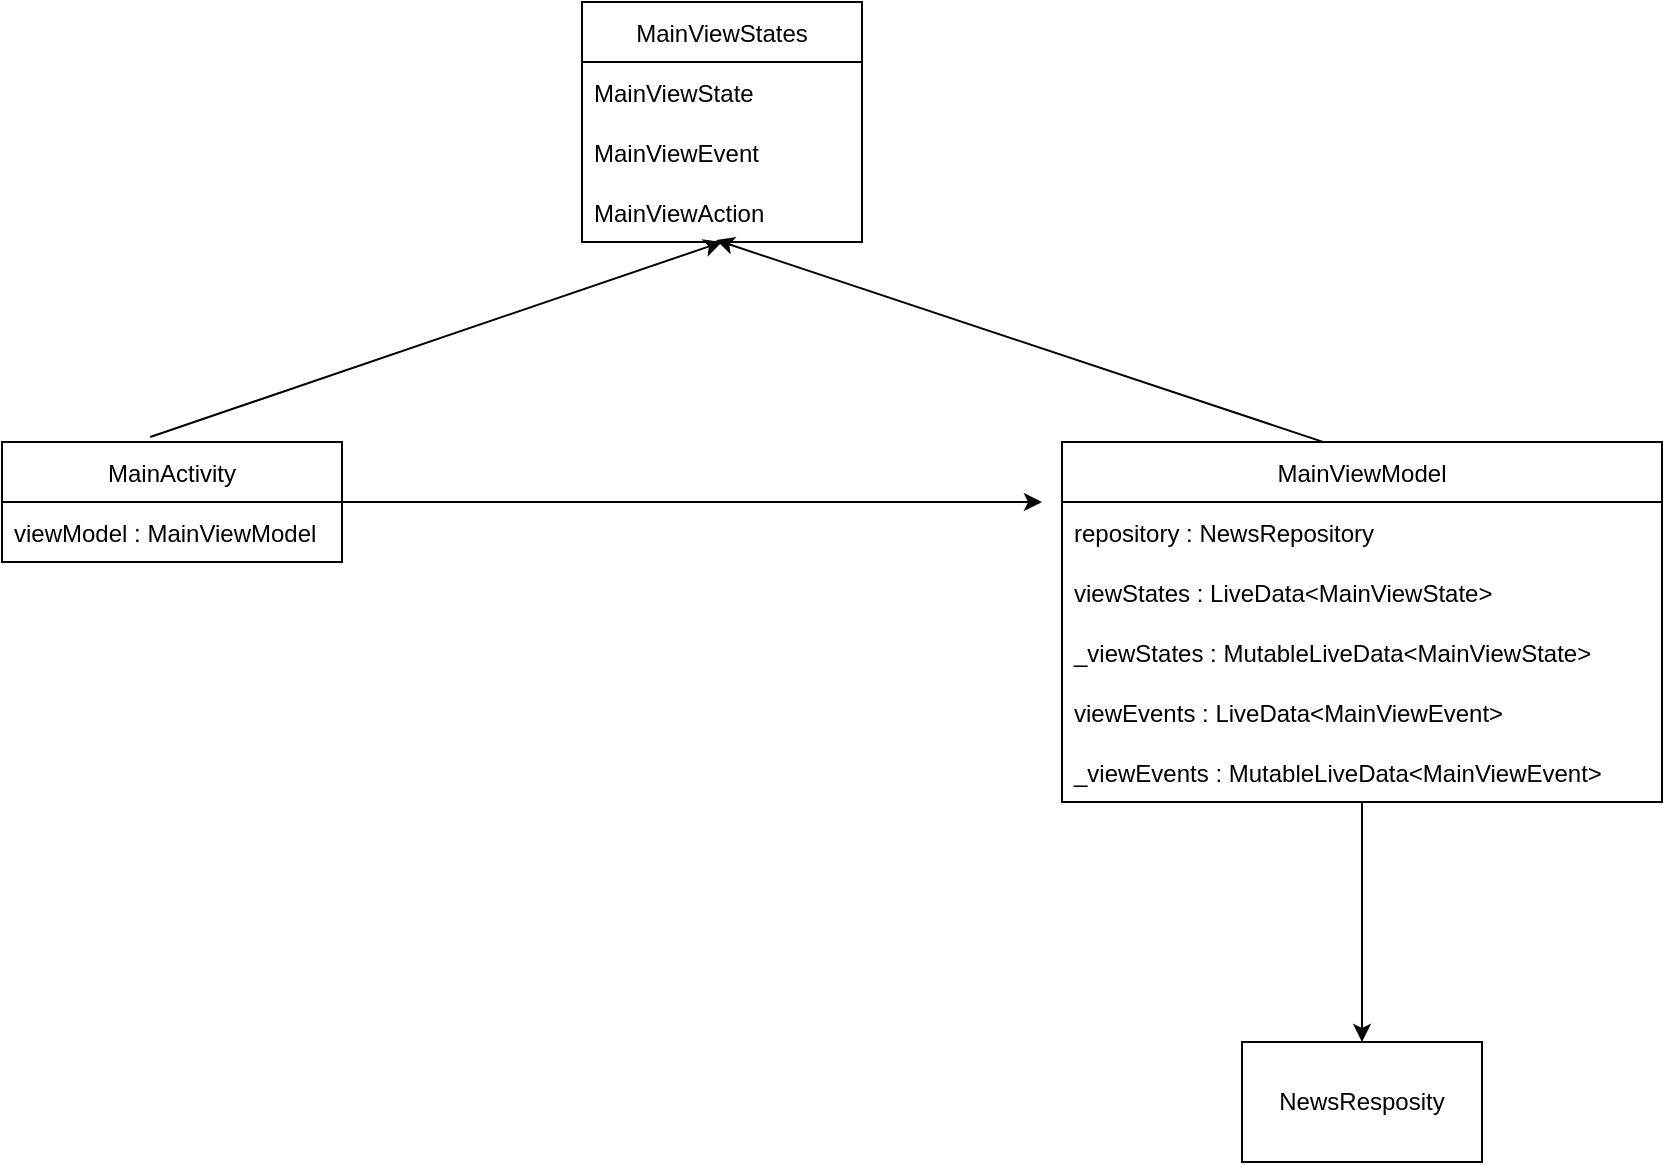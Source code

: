 <mxfile version="16.5.2" type="github">
  <diagram id="dWW6YbhH1yHc71y9CbZc" name="Page-1">
    <mxGraphModel dx="1298" dy="763" grid="1" gridSize="10" guides="1" tooltips="1" connect="1" arrows="1" fold="1" page="1" pageScale="1" pageWidth="827" pageHeight="1169" math="0" shadow="0">
      <root>
        <mxCell id="0" />
        <mxCell id="1" parent="0" />
        <mxCell id="I-OXicR9jZka1O889iwQ-11" style="rounded=0;orthogonalLoop=1;jettySize=auto;html=1;exitX=0.436;exitY=-0.042;exitDx=0;exitDy=0;entryX=0.5;entryY=1;entryDx=0;entryDy=0;verticalAlign=top;exitPerimeter=0;" edge="1" parent="1" source="I-OXicR9jZka1O889iwQ-19" target="I-OXicR9jZka1O889iwQ-2">
          <mxGeometry relative="1" as="geometry">
            <mxPoint x="450" y="400" as="sourcePoint" />
          </mxGeometry>
        </mxCell>
        <mxCell id="I-OXicR9jZka1O889iwQ-2" value="MainViewStates" style="swimlane;fontStyle=0;childLayout=stackLayout;horizontal=1;startSize=30;horizontalStack=0;resizeParent=1;resizeParentMax=0;resizeLast=0;collapsible=1;marginBottom=0;" vertex="1" parent="1">
          <mxGeometry x="480" y="180" width="140" height="120" as="geometry" />
        </mxCell>
        <mxCell id="I-OXicR9jZka1O889iwQ-3" value="MainViewState" style="text;strokeColor=none;fillColor=none;align=left;verticalAlign=middle;spacingLeft=4;spacingRight=4;overflow=hidden;points=[[0,0.5],[1,0.5]];portConstraint=eastwest;rotatable=0;" vertex="1" parent="I-OXicR9jZka1O889iwQ-2">
          <mxGeometry y="30" width="140" height="30" as="geometry" />
        </mxCell>
        <mxCell id="I-OXicR9jZka1O889iwQ-4" value="MainViewEvent" style="text;strokeColor=none;fillColor=none;align=left;verticalAlign=middle;spacingLeft=4;spacingRight=4;overflow=hidden;points=[[0,0.5],[1,0.5]];portConstraint=eastwest;rotatable=0;" vertex="1" parent="I-OXicR9jZka1O889iwQ-2">
          <mxGeometry y="60" width="140" height="30" as="geometry" />
        </mxCell>
        <mxCell id="I-OXicR9jZka1O889iwQ-5" value="MainViewAction" style="text;strokeColor=none;fillColor=none;align=left;verticalAlign=middle;spacingLeft=4;spacingRight=4;overflow=hidden;points=[[0,0.5],[1,0.5]];portConstraint=eastwest;rotatable=0;" vertex="1" parent="I-OXicR9jZka1O889iwQ-2">
          <mxGeometry y="90" width="140" height="30" as="geometry" />
        </mxCell>
        <mxCell id="I-OXicR9jZka1O889iwQ-12" style="edgeStyle=none;rounded=0;orthogonalLoop=1;jettySize=auto;html=1;exitX=0.45;exitY=0.008;exitDx=0;exitDy=0;entryX=0.479;entryY=0.967;entryDx=0;entryDy=0;entryPerimeter=0;exitPerimeter=0;" edge="1" parent="1" source="I-OXicR9jZka1O889iwQ-15" target="I-OXicR9jZka1O889iwQ-5">
          <mxGeometry relative="1" as="geometry">
            <mxPoint x="670" y="400" as="sourcePoint" />
          </mxGeometry>
        </mxCell>
        <mxCell id="I-OXicR9jZka1O889iwQ-8" value="" style="endArrow=classic;html=1;rounded=0;exitX=1;exitY=0.5;exitDx=0;exitDy=0;" edge="1" parent="1" source="I-OXicR9jZka1O889iwQ-19">
          <mxGeometry width="50" height="50" relative="1" as="geometry">
            <mxPoint x="510" y="430" as="sourcePoint" />
            <mxPoint x="710" y="430" as="targetPoint" />
          </mxGeometry>
        </mxCell>
        <mxCell id="I-OXicR9jZka1O889iwQ-13" value="NewsResposity" style="rounded=0;whiteSpace=wrap;html=1;" vertex="1" parent="1">
          <mxGeometry x="810" y="700" width="120" height="60" as="geometry" />
        </mxCell>
        <mxCell id="I-OXicR9jZka1O889iwQ-25" style="edgeStyle=none;rounded=0;orthogonalLoop=1;jettySize=auto;html=1;entryX=0.5;entryY=0;entryDx=0;entryDy=0;" edge="1" parent="1" source="I-OXicR9jZka1O889iwQ-15" target="I-OXicR9jZka1O889iwQ-13">
          <mxGeometry relative="1" as="geometry" />
        </mxCell>
        <mxCell id="I-OXicR9jZka1O889iwQ-15" value="MainViewModel" style="swimlane;fontStyle=0;childLayout=stackLayout;horizontal=1;startSize=30;horizontalStack=0;resizeParent=1;resizeParentMax=0;resizeLast=0;collapsible=1;marginBottom=0;" vertex="1" parent="1">
          <mxGeometry x="720" y="400" width="300" height="180" as="geometry" />
        </mxCell>
        <mxCell id="I-OXicR9jZka1O889iwQ-16" value="repository : NewsRepository" style="text;strokeColor=none;fillColor=none;align=left;verticalAlign=middle;spacingLeft=4;spacingRight=4;overflow=hidden;points=[[0,0.5],[1,0.5]];portConstraint=eastwest;rotatable=0;" vertex="1" parent="I-OXicR9jZka1O889iwQ-15">
          <mxGeometry y="30" width="300" height="30" as="geometry" />
        </mxCell>
        <mxCell id="I-OXicR9jZka1O889iwQ-17" value="viewStates : LiveData&lt;MainViewState&gt; " style="text;strokeColor=none;fillColor=none;align=left;verticalAlign=middle;spacingLeft=4;spacingRight=4;overflow=hidden;points=[[0,0.5],[1,0.5]];portConstraint=eastwest;rotatable=0;" vertex="1" parent="I-OXicR9jZka1O889iwQ-15">
          <mxGeometry y="60" width="300" height="30" as="geometry" />
        </mxCell>
        <mxCell id="I-OXicR9jZka1O889iwQ-18" value="_viewStates : MutableLiveData&lt;MainViewState&gt;" style="text;strokeColor=none;fillColor=none;align=left;verticalAlign=middle;spacingLeft=4;spacingRight=4;overflow=hidden;points=[[0,0.5],[1,0.5]];portConstraint=eastwest;rotatable=0;" vertex="1" parent="I-OXicR9jZka1O889iwQ-15">
          <mxGeometry y="90" width="300" height="30" as="geometry" />
        </mxCell>
        <mxCell id="I-OXicR9jZka1O889iwQ-23" value="viewEvents : LiveData&lt;MainViewEvent&gt;" style="text;strokeColor=none;fillColor=none;align=left;verticalAlign=middle;spacingLeft=4;spacingRight=4;overflow=hidden;points=[[0,0.5],[1,0.5]];portConstraint=eastwest;rotatable=0;" vertex="1" parent="I-OXicR9jZka1O889iwQ-15">
          <mxGeometry y="120" width="300" height="30" as="geometry" />
        </mxCell>
        <mxCell id="I-OXicR9jZka1O889iwQ-24" value="_viewEvents : MutableLiveData&lt;MainViewEvent&gt;" style="text;strokeColor=none;fillColor=none;align=left;verticalAlign=middle;spacingLeft=4;spacingRight=4;overflow=hidden;points=[[0,0.5],[1,0.5]];portConstraint=eastwest;rotatable=0;" vertex="1" parent="I-OXicR9jZka1O889iwQ-15">
          <mxGeometry y="150" width="300" height="30" as="geometry" />
        </mxCell>
        <mxCell id="I-OXicR9jZka1O889iwQ-19" value="MainActivity" style="swimlane;fontStyle=0;childLayout=stackLayout;horizontal=1;startSize=30;horizontalStack=0;resizeParent=1;resizeParentMax=0;resizeLast=0;collapsible=1;marginBottom=0;" vertex="1" parent="1">
          <mxGeometry x="190" y="400" width="170" height="60" as="geometry" />
        </mxCell>
        <mxCell id="I-OXicR9jZka1O889iwQ-20" value="viewModel : MainViewModel" style="text;strokeColor=none;fillColor=none;align=left;verticalAlign=middle;spacingLeft=4;spacingRight=4;overflow=hidden;points=[[0,0.5],[1,0.5]];portConstraint=eastwest;rotatable=0;" vertex="1" parent="I-OXicR9jZka1O889iwQ-19">
          <mxGeometry y="30" width="170" height="30" as="geometry" />
        </mxCell>
      </root>
    </mxGraphModel>
  </diagram>
</mxfile>

